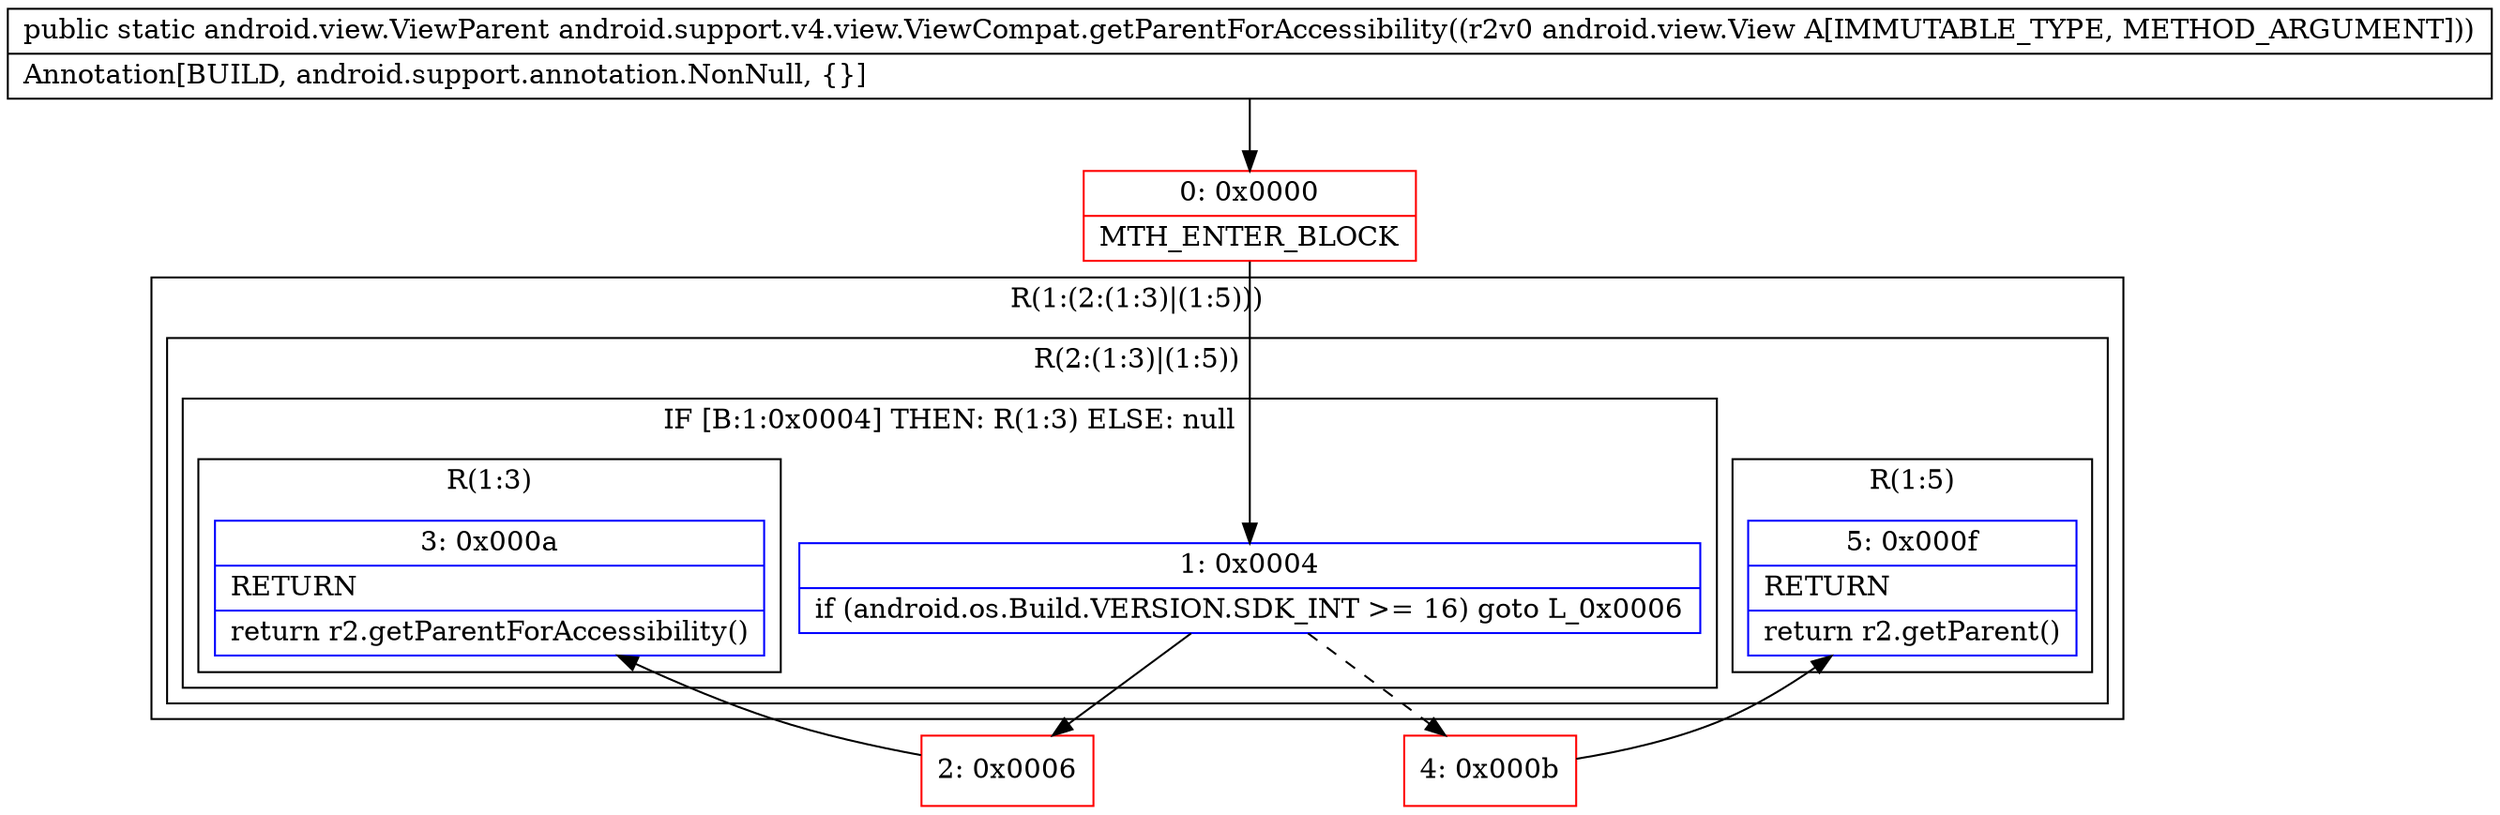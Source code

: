 digraph "CFG forandroid.support.v4.view.ViewCompat.getParentForAccessibility(Landroid\/view\/View;)Landroid\/view\/ViewParent;" {
subgraph cluster_Region_724212099 {
label = "R(1:(2:(1:3)|(1:5)))";
node [shape=record,color=blue];
subgraph cluster_Region_1288703203 {
label = "R(2:(1:3)|(1:5))";
node [shape=record,color=blue];
subgraph cluster_IfRegion_1233712923 {
label = "IF [B:1:0x0004] THEN: R(1:3) ELSE: null";
node [shape=record,color=blue];
Node_1 [shape=record,label="{1\:\ 0x0004|if (android.os.Build.VERSION.SDK_INT \>= 16) goto L_0x0006\l}"];
subgraph cluster_Region_507350708 {
label = "R(1:3)";
node [shape=record,color=blue];
Node_3 [shape=record,label="{3\:\ 0x000a|RETURN\l|return r2.getParentForAccessibility()\l}"];
}
}
subgraph cluster_Region_1638201969 {
label = "R(1:5)";
node [shape=record,color=blue];
Node_5 [shape=record,label="{5\:\ 0x000f|RETURN\l|return r2.getParent()\l}"];
}
}
}
Node_0 [shape=record,color=red,label="{0\:\ 0x0000|MTH_ENTER_BLOCK\l}"];
Node_2 [shape=record,color=red,label="{2\:\ 0x0006}"];
Node_4 [shape=record,color=red,label="{4\:\ 0x000b}"];
MethodNode[shape=record,label="{public static android.view.ViewParent android.support.v4.view.ViewCompat.getParentForAccessibility((r2v0 android.view.View A[IMMUTABLE_TYPE, METHOD_ARGUMENT]))  | Annotation[BUILD, android.support.annotation.NonNull, \{\}]\l}"];
MethodNode -> Node_0;
Node_1 -> Node_2;
Node_1 -> Node_4[style=dashed];
Node_0 -> Node_1;
Node_2 -> Node_3;
Node_4 -> Node_5;
}

